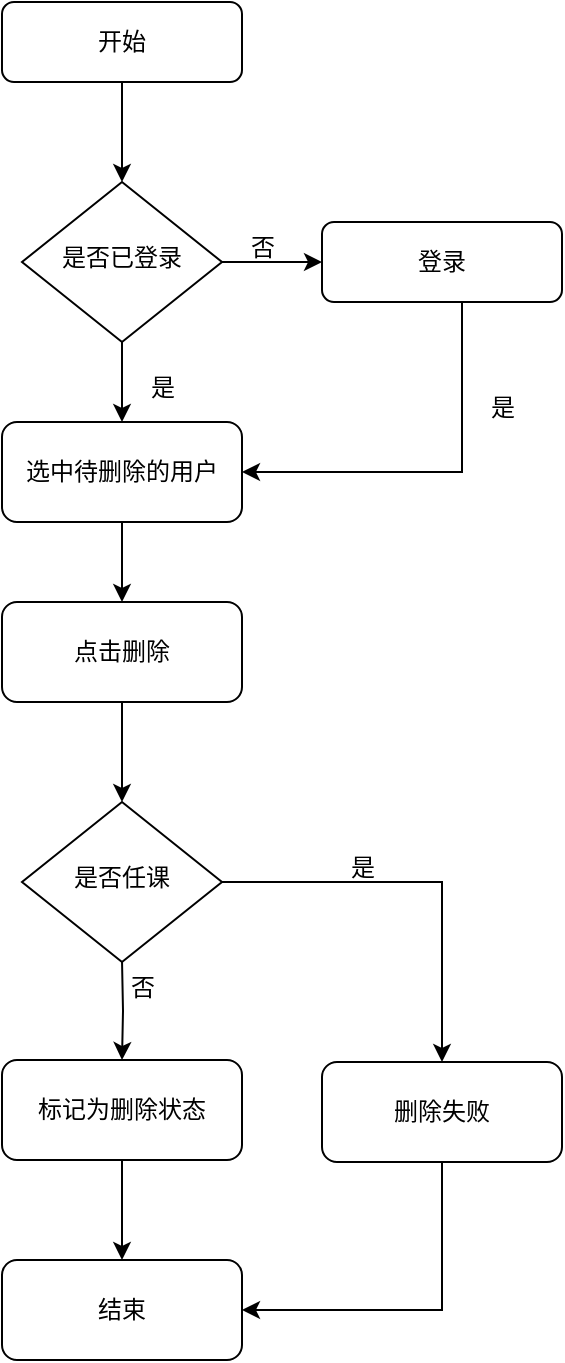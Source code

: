 <mxfile version="22.0.4" type="github">
  <diagram name="第 1 页" id="iM-l6788GCCZ5Nx3oh5J">
    <mxGraphModel dx="1562" dy="830" grid="1" gridSize="10" guides="1" tooltips="1" connect="1" arrows="1" fold="1" page="1" pageScale="1" pageWidth="827" pageHeight="1169" math="0" shadow="0">
      <root>
        <mxCell id="0" />
        <mxCell id="1" parent="0" />
        <mxCell id="Ry-IGKFirfQeynv68Gxh-1" value="" style="edgeStyle=orthogonalEdgeStyle;rounded=0;orthogonalLoop=1;jettySize=auto;html=1;" edge="1" parent="1" source="Ry-IGKFirfQeynv68Gxh-2" target="Ry-IGKFirfQeynv68Gxh-5">
          <mxGeometry relative="1" as="geometry" />
        </mxCell>
        <mxCell id="Ry-IGKFirfQeynv68Gxh-2" value="开始" style="rounded=1;whiteSpace=wrap;html=1;fontSize=12;glass=0;strokeWidth=1;shadow=0;" vertex="1" parent="1">
          <mxGeometry x="170" y="90" width="120" height="40" as="geometry" />
        </mxCell>
        <mxCell id="Ry-IGKFirfQeynv68Gxh-3" value="" style="edgeStyle=orthogonalEdgeStyle;rounded=0;orthogonalLoop=1;jettySize=auto;html=1;" edge="1" parent="1" source="Ry-IGKFirfQeynv68Gxh-5" target="Ry-IGKFirfQeynv68Gxh-14">
          <mxGeometry relative="1" as="geometry" />
        </mxCell>
        <mxCell id="Ry-IGKFirfQeynv68Gxh-4" value="" style="edgeStyle=orthogonalEdgeStyle;rounded=0;orthogonalLoop=1;jettySize=auto;html=1;" edge="1" parent="1" source="Ry-IGKFirfQeynv68Gxh-5" target="Ry-IGKFirfQeynv68Gxh-7">
          <mxGeometry relative="1" as="geometry" />
        </mxCell>
        <mxCell id="Ry-IGKFirfQeynv68Gxh-5" value="是否已登录" style="rhombus;whiteSpace=wrap;html=1;shadow=0;fontFamily=Helvetica;fontSize=12;align=center;strokeWidth=1;spacing=6;spacingTop=-4;" vertex="1" parent="1">
          <mxGeometry x="180" y="180" width="100" height="80" as="geometry" />
        </mxCell>
        <mxCell id="Ry-IGKFirfQeynv68Gxh-6" value="" style="edgeStyle=orthogonalEdgeStyle;rounded=0;orthogonalLoop=1;jettySize=auto;html=1;entryX=1;entryY=0.5;entryDx=0;entryDy=0;" edge="1" parent="1" source="Ry-IGKFirfQeynv68Gxh-7" target="Ry-IGKFirfQeynv68Gxh-14">
          <mxGeometry relative="1" as="geometry">
            <mxPoint x="390" y="310" as="targetPoint" />
            <Array as="points">
              <mxPoint x="400" y="325" />
            </Array>
          </mxGeometry>
        </mxCell>
        <mxCell id="Ry-IGKFirfQeynv68Gxh-7" value="登录" style="rounded=1;whiteSpace=wrap;html=1;fontSize=12;glass=0;strokeWidth=1;shadow=0;" vertex="1" parent="1">
          <mxGeometry x="330" y="200" width="120" height="40" as="geometry" />
        </mxCell>
        <mxCell id="Ry-IGKFirfQeynv68Gxh-8" value="" style="edgeStyle=orthogonalEdgeStyle;rounded=0;orthogonalLoop=1;jettySize=auto;html=1;exitX=0.5;exitY=1;exitDx=0;exitDy=0;" edge="1" parent="1" source="Ry-IGKFirfQeynv68Gxh-15">
          <mxGeometry relative="1" as="geometry">
            <mxPoint x="230" y="380" as="sourcePoint" />
            <mxPoint x="230" y="490" as="targetPoint" />
          </mxGeometry>
        </mxCell>
        <mxCell id="Ry-IGKFirfQeynv68Gxh-10" value="" style="edgeStyle=orthogonalEdgeStyle;rounded=0;orthogonalLoop=1;jettySize=auto;html=1;" edge="1" parent="1" source="Ry-IGKFirfQeynv68Gxh-11" target="Ry-IGKFirfQeynv68Gxh-22">
          <mxGeometry relative="1" as="geometry" />
        </mxCell>
        <mxCell id="Ry-IGKFirfQeynv68Gxh-11" value="标记为删除状态" style="rounded=1;whiteSpace=wrap;html=1;fontSize=12;glass=0;strokeWidth=1;shadow=0;" vertex="1" parent="1">
          <mxGeometry x="170" y="619" width="120" height="50" as="geometry" />
        </mxCell>
        <mxCell id="Ry-IGKFirfQeynv68Gxh-13" value="" style="edgeStyle=orthogonalEdgeStyle;rounded=0;orthogonalLoop=1;jettySize=auto;html=1;" edge="1" parent="1" source="Ry-IGKFirfQeynv68Gxh-14" target="Ry-IGKFirfQeynv68Gxh-15">
          <mxGeometry relative="1" as="geometry" />
        </mxCell>
        <mxCell id="Ry-IGKFirfQeynv68Gxh-14" value="选中待删除的用户" style="rounded=1;whiteSpace=wrap;html=1;fontSize=12;glass=0;strokeWidth=1;shadow=0;" vertex="1" parent="1">
          <mxGeometry x="170" y="300" width="120" height="50" as="geometry" />
        </mxCell>
        <mxCell id="Ry-IGKFirfQeynv68Gxh-15" value="点击删除" style="rounded=1;whiteSpace=wrap;html=1;fontSize=12;glass=0;strokeWidth=1;shadow=0;" vertex="1" parent="1">
          <mxGeometry x="170" y="390" width="120" height="50" as="geometry" />
        </mxCell>
        <mxCell id="Ry-IGKFirfQeynv68Gxh-16" value="" style="edgeStyle=orthogonalEdgeStyle;rounded=0;orthogonalLoop=1;jettySize=auto;html=1;" edge="1" parent="1" target="Ry-IGKFirfQeynv68Gxh-11">
          <mxGeometry relative="1" as="geometry">
            <mxPoint x="230" y="569" as="sourcePoint" />
          </mxGeometry>
        </mxCell>
        <mxCell id="Ry-IGKFirfQeynv68Gxh-18" value="是" style="text;html=1;align=center;verticalAlign=middle;resizable=0;points=[];autosize=1;strokeColor=none;fillColor=none;" vertex="1" parent="1">
          <mxGeometry x="230" y="268" width="40" height="30" as="geometry" />
        </mxCell>
        <mxCell id="Ry-IGKFirfQeynv68Gxh-19" value="否" style="text;html=1;align=center;verticalAlign=middle;resizable=0;points=[];autosize=1;strokeColor=none;fillColor=none;" vertex="1" parent="1">
          <mxGeometry x="280" y="198" width="40" height="30" as="geometry" />
        </mxCell>
        <mxCell id="Ry-IGKFirfQeynv68Gxh-20" value="是" style="text;html=1;align=center;verticalAlign=middle;resizable=0;points=[];autosize=1;strokeColor=none;fillColor=none;" vertex="1" parent="1">
          <mxGeometry x="400" y="278" width="40" height="30" as="geometry" />
        </mxCell>
        <mxCell id="Ry-IGKFirfQeynv68Gxh-22" value="结束" style="rounded=1;whiteSpace=wrap;html=1;fontSize=12;glass=0;strokeWidth=1;shadow=0;" vertex="1" parent="1">
          <mxGeometry x="170" y="719" width="120" height="50" as="geometry" />
        </mxCell>
        <mxCell id="Ry-IGKFirfQeynv68Gxh-30" value="" style="edgeStyle=orthogonalEdgeStyle;rounded=0;orthogonalLoop=1;jettySize=auto;html=1;entryX=0.5;entryY=0;entryDx=0;entryDy=0;" edge="1" parent="1" source="Ry-IGKFirfQeynv68Gxh-23" target="Ry-IGKFirfQeynv68Gxh-28">
          <mxGeometry relative="1" as="geometry">
            <mxPoint x="360" y="530" as="targetPoint" />
          </mxGeometry>
        </mxCell>
        <mxCell id="Ry-IGKFirfQeynv68Gxh-23" value="是否任课" style="rhombus;whiteSpace=wrap;html=1;shadow=0;fontFamily=Helvetica;fontSize=12;align=center;strokeWidth=1;spacing=6;spacingTop=-4;" vertex="1" parent="1">
          <mxGeometry x="180" y="490" width="100" height="80" as="geometry" />
        </mxCell>
        <mxCell id="Ry-IGKFirfQeynv68Gxh-24" value="否" style="text;html=1;align=center;verticalAlign=middle;resizable=0;points=[];autosize=1;strokeColor=none;fillColor=none;" vertex="1" parent="1">
          <mxGeometry x="220" y="568" width="40" height="30" as="geometry" />
        </mxCell>
        <mxCell id="Ry-IGKFirfQeynv68Gxh-33" value="" style="edgeStyle=orthogonalEdgeStyle;rounded=0;orthogonalLoop=1;jettySize=auto;html=1;entryX=1;entryY=0.5;entryDx=0;entryDy=0;" edge="1" parent="1" source="Ry-IGKFirfQeynv68Gxh-28" target="Ry-IGKFirfQeynv68Gxh-22">
          <mxGeometry relative="1" as="geometry">
            <mxPoint x="390" y="730" as="targetPoint" />
            <Array as="points">
              <mxPoint x="390" y="744" />
            </Array>
          </mxGeometry>
        </mxCell>
        <mxCell id="Ry-IGKFirfQeynv68Gxh-28" value="删除失败" style="rounded=1;whiteSpace=wrap;html=1;fontSize=12;glass=0;strokeWidth=1;shadow=0;" vertex="1" parent="1">
          <mxGeometry x="330" y="620" width="120" height="50" as="geometry" />
        </mxCell>
        <mxCell id="Ry-IGKFirfQeynv68Gxh-31" value="是" style="text;html=1;align=center;verticalAlign=middle;resizable=0;points=[];autosize=1;strokeColor=none;fillColor=none;" vertex="1" parent="1">
          <mxGeometry x="330" y="508" width="40" height="30" as="geometry" />
        </mxCell>
      </root>
    </mxGraphModel>
  </diagram>
</mxfile>
